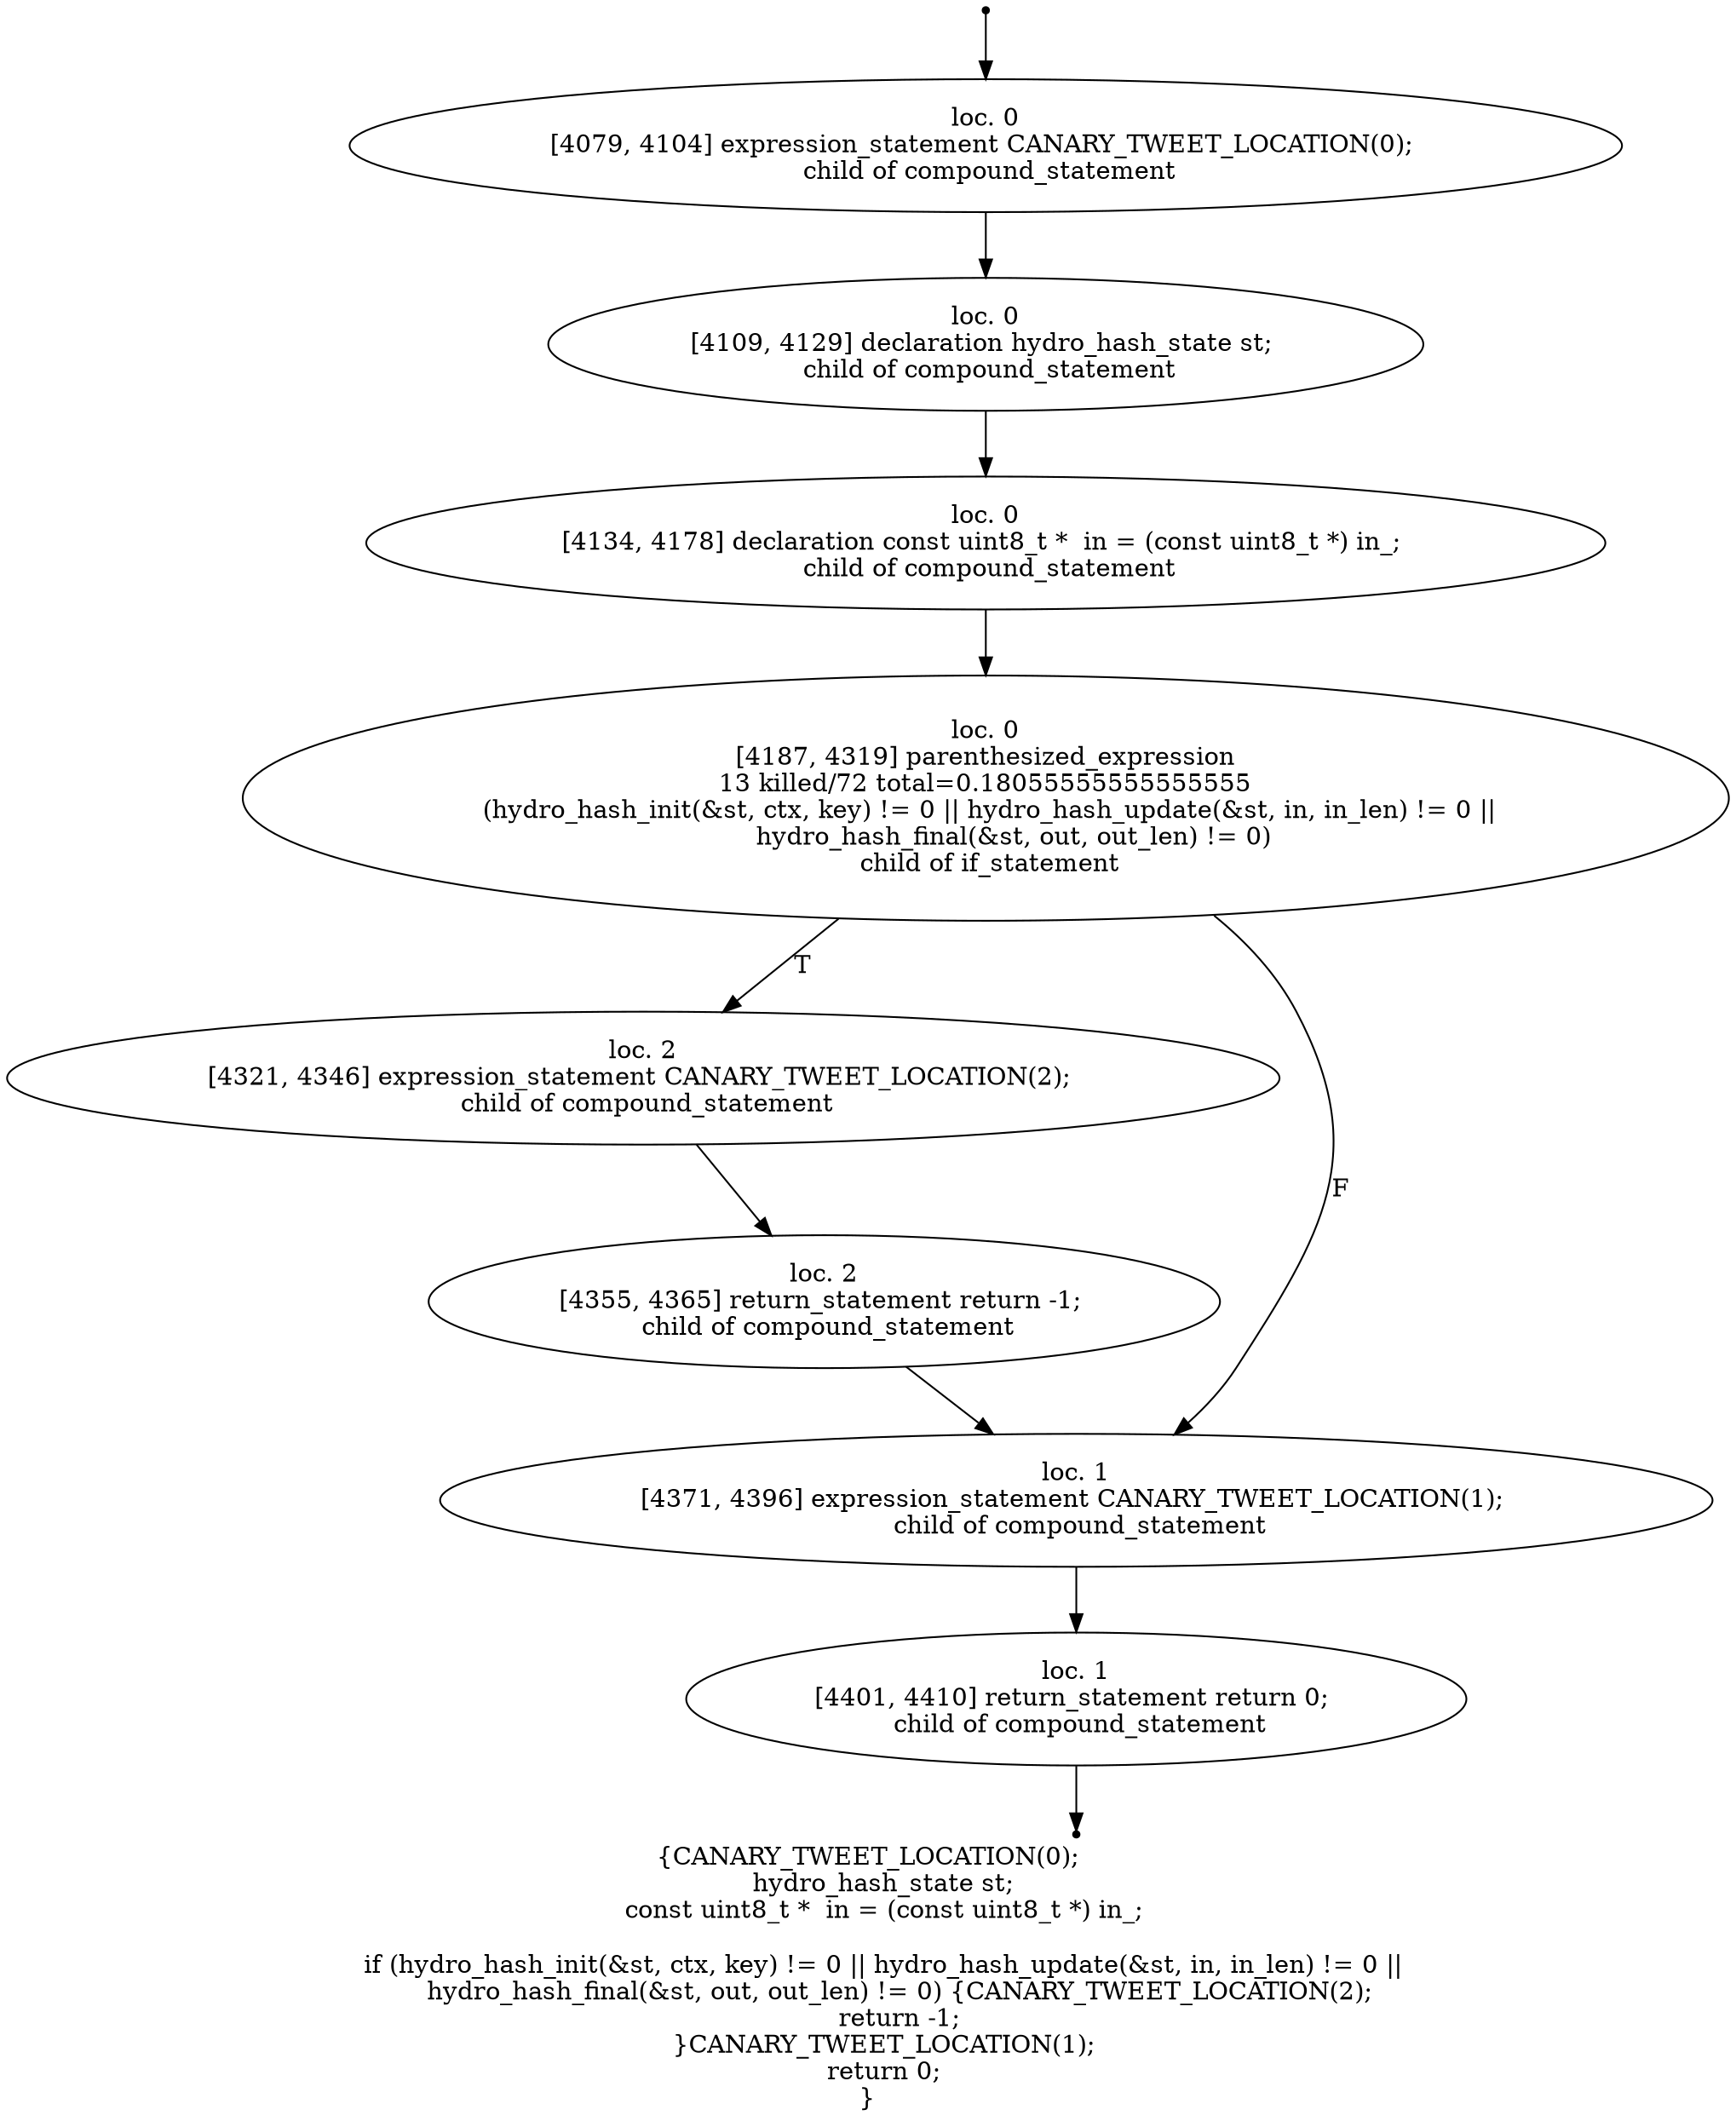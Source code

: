digraph hydro_hash_hash_4 {
	initial [shape=point]
	initial -> "loc. 0
[4079, 4104] expression_statement CANARY_TWEET_LOCATION(0); 
 child of compound_statement"
	final [shape=point]
	"loc. 1
[4401, 4410] return_statement return 0; 
 child of compound_statement" -> final
	"loc. 0
[4079, 4104] expression_statement CANARY_TWEET_LOCATION(0); 
 child of compound_statement"
	"loc. 0
[4079, 4104] expression_statement CANARY_TWEET_LOCATION(0); 
 child of compound_statement" -> "loc. 0
[4109, 4129] declaration hydro_hash_state st; 
 child of compound_statement"
	"loc. 0
[4109, 4129] declaration hydro_hash_state st; 
 child of compound_statement"
	"loc. 0
[4109, 4129] declaration hydro_hash_state st; 
 child of compound_statement" -> "loc. 0
[4134, 4178] declaration const uint8_t *  in = (const uint8_t *) in_; 
 child of compound_statement"
	"loc. 0
[4134, 4178] declaration const uint8_t *  in = (const uint8_t *) in_; 
 child of compound_statement"
	"loc. 0
[4134, 4178] declaration const uint8_t *  in = (const uint8_t *) in_; 
 child of compound_statement" -> "loc. 0
[4187, 4319] parenthesized_expression
13 killed/72 total=0.18055555555555555
 (hydro_hash_init(&st, ctx, key) != 0 || hydro_hash_update(&st, in, in_len) != 0 ||
        hydro_hash_final(&st, out, out_len) != 0) 
 child of if_statement"
	"loc. 0
[4187, 4319] parenthesized_expression
13 killed/72 total=0.18055555555555555
 (hydro_hash_init(&st, ctx, key) != 0 || hydro_hash_update(&st, in, in_len) != 0 ||
        hydro_hash_final(&st, out, out_len) != 0) 
 child of if_statement"
	"loc. 0
[4187, 4319] parenthesized_expression
13 killed/72 total=0.18055555555555555
 (hydro_hash_init(&st, ctx, key) != 0 || hydro_hash_update(&st, in, in_len) != 0 ||
        hydro_hash_final(&st, out, out_len) != 0) 
 child of if_statement" -> "loc. 2
[4321, 4346] expression_statement CANARY_TWEET_LOCATION(2); 
 child of compound_statement" [label=T]
	"loc. 0
[4187, 4319] parenthesized_expression
13 killed/72 total=0.18055555555555555
 (hydro_hash_init(&st, ctx, key) != 0 || hydro_hash_update(&st, in, in_len) != 0 ||
        hydro_hash_final(&st, out, out_len) != 0) 
 child of if_statement" -> "loc. 1
[4371, 4396] expression_statement CANARY_TWEET_LOCATION(1); 
 child of compound_statement" [label=F]
	"loc. 2
[4321, 4346] expression_statement CANARY_TWEET_LOCATION(2); 
 child of compound_statement"
	"loc. 2
[4321, 4346] expression_statement CANARY_TWEET_LOCATION(2); 
 child of compound_statement" -> "loc. 2
[4355, 4365] return_statement return -1; 
 child of compound_statement"
	"loc. 1
[4371, 4396] expression_statement CANARY_TWEET_LOCATION(1); 
 child of compound_statement"
	"loc. 1
[4371, 4396] expression_statement CANARY_TWEET_LOCATION(1); 
 child of compound_statement" -> "loc. 1
[4401, 4410] return_statement return 0; 
 child of compound_statement"
	"loc. 2
[4355, 4365] return_statement return -1; 
 child of compound_statement"
	"loc. 2
[4355, 4365] return_statement return -1; 
 child of compound_statement" -> "loc. 1
[4371, 4396] expression_statement CANARY_TWEET_LOCATION(1); 
 child of compound_statement"
	"loc. 1
[4401, 4410] return_statement return 0; 
 child of compound_statement"
	label="{CANARY_TWEET_LOCATION(0);
    hydro_hash_state st;
    const uint8_t *  in = (const uint8_t *) in_;

    if (hydro_hash_init(&st, ctx, key) != 0 || hydro_hash_update(&st, in, in_len) != 0 ||
        hydro_hash_final(&st, out, out_len) != 0) {CANARY_TWEET_LOCATION(2);
        return -1;
    }CANARY_TWEET_LOCATION(1);
    return 0;
}"
}
